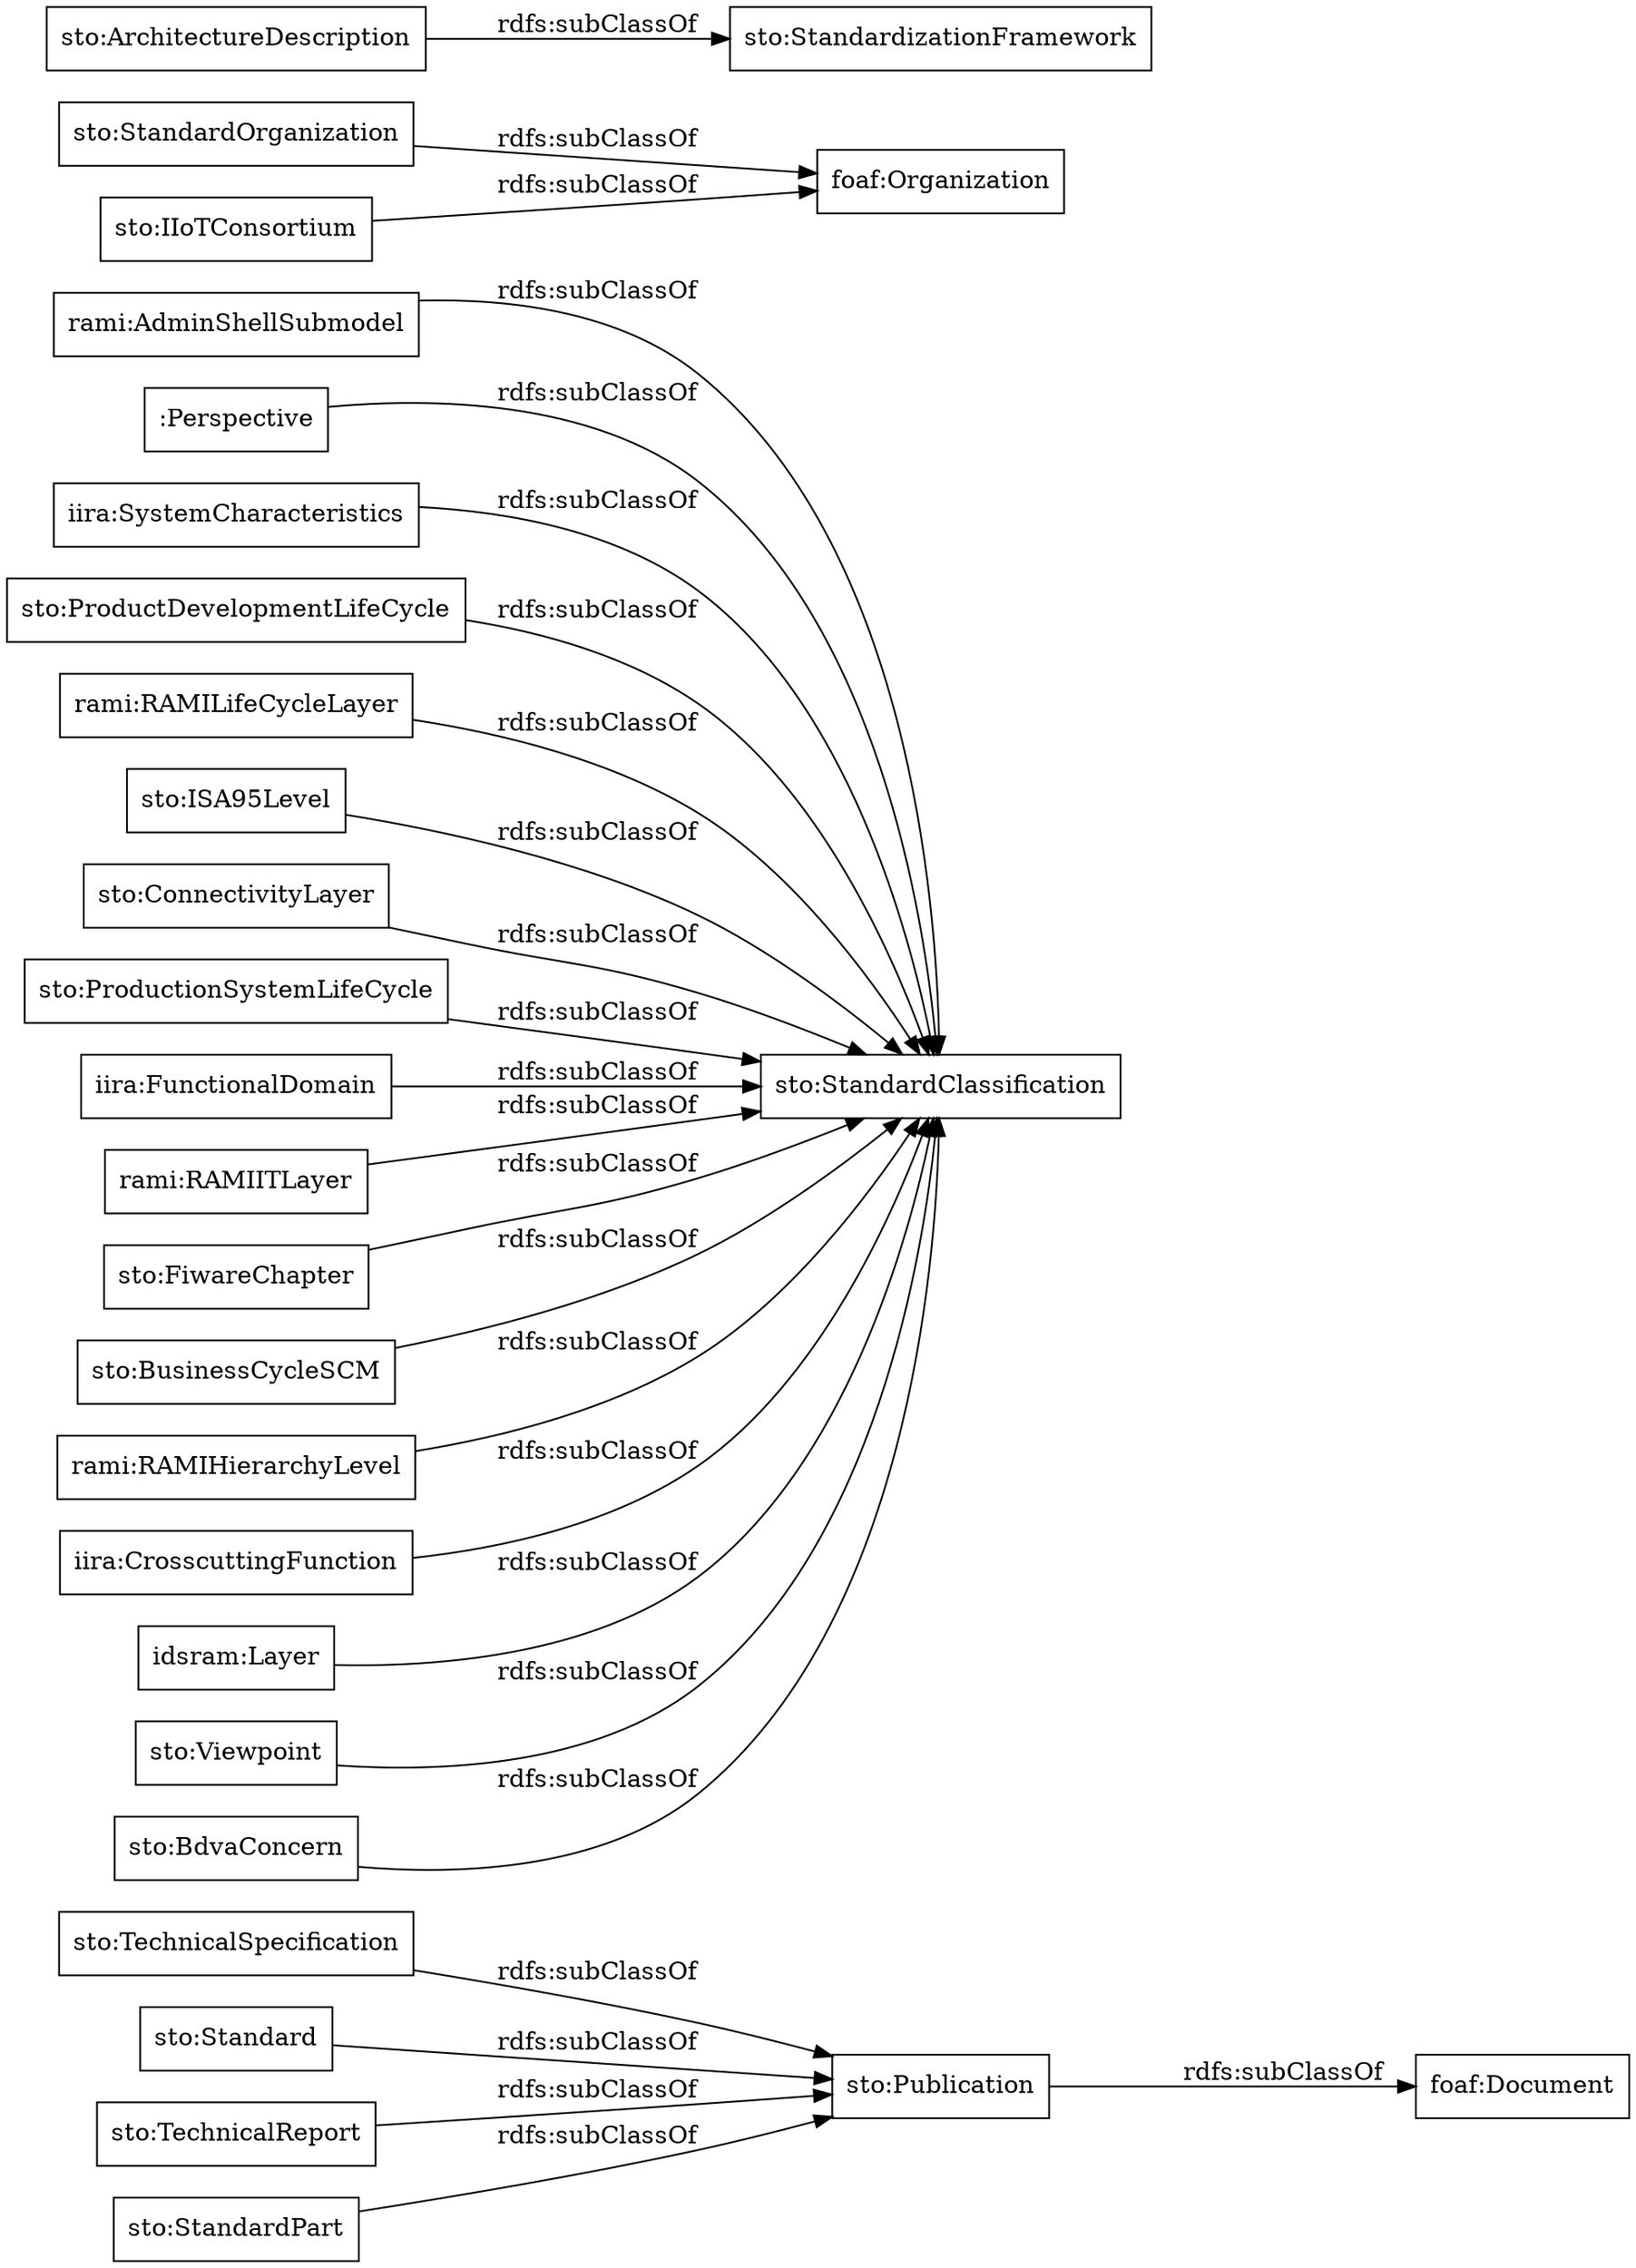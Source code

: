 digraph ar2dtool_diagram { 
rankdir=LR;
size="1000"
node [shape = rectangle, color="black"]; "foaf:Document" "rami:AdminShellSubmodel" ":Perspective" "iira:SystemCharacteristics" "sto:ProductDevelopmentLifeCycle" "rami:RAMILifeCycleLayer" "sto:ISA95Level" "sto:TechnicalSpecification" "sto:Standard" "sto:ConnectivityLayer" "foaf:Organization" "sto:TechnicalReport" "sto:StandardOrganization" "sto:ProductionSystemLifeCycle" "iira:FunctionalDomain" "sto:StandardPart" "rami:RAMIITLayer" "sto:ArchitectureDescription" "sto:StandardizationFramework" "sto:FiwareChapter" "sto:BusinessCycleSCM" "sto:IIoTConsortium" "sto:StandardClassification" "rami:RAMIHierarchyLevel" "iira:CrosscuttingFunction" "idsram:Layer" ; /*classes style*/
	"iira:CrosscuttingFunction" -> "sto:StandardClassification" [ label = "rdfs:subClassOf" ];
	"rami:RAMIHierarchyLevel" -> "sto:StandardClassification" [ label = "rdfs:subClassOf" ];
	"iira:FunctionalDomain" -> "sto:StandardClassification" [ label = "rdfs:subClassOf" ];
	"rami:RAMIITLayer" -> "sto:StandardClassification" [ label = "rdfs:subClassOf" ];
	"sto:ArchitectureDescription" -> "sto:StandardizationFramework" [ label = "rdfs:subClassOf" ];
	"sto:StandardOrganization" -> "foaf:Organization" [ label = "rdfs:subClassOf" ];
	"sto:ConnectivityLayer" -> "sto:StandardClassification" [ label = "rdfs:subClassOf" ];
	"rami:RAMILifeCycleLayer" -> "sto:StandardClassification" [ label = "rdfs:subClassOf" ];
	"sto:Viewpoint" -> "sto:StandardClassification" [ label = "rdfs:subClassOf" ];
	"sto:BdvaConcern" -> "sto:StandardClassification" [ label = "rdfs:subClassOf" ];
	"sto:TechnicalReport" -> "sto:Publication" [ label = "rdfs:subClassOf" ];
	"sto:Publication" -> "foaf:Document" [ label = "rdfs:subClassOf" ];
	"sto:ISA95Level" -> "sto:StandardClassification" [ label = "rdfs:subClassOf" ];
	"sto:ProductDevelopmentLifeCycle" -> "sto:StandardClassification" [ label = "rdfs:subClassOf" ];
	"sto:TechnicalSpecification" -> "sto:Publication" [ label = "rdfs:subClassOf" ];
	"iira:SystemCharacteristics" -> "sto:StandardClassification" [ label = "rdfs:subClassOf" ];
	":Perspective" -> "sto:StandardClassification" [ label = "rdfs:subClassOf" ];
	"sto:StandardPart" -> "sto:Publication" [ label = "rdfs:subClassOf" ];
	"sto:BusinessCycleSCM" -> "sto:StandardClassification" [ label = "rdfs:subClassOf" ];
	"sto:FiwareChapter" -> "sto:StandardClassification" [ label = "rdfs:subClassOf" ];
	"sto:ProductionSystemLifeCycle" -> "sto:StandardClassification" [ label = "rdfs:subClassOf" ];
	"sto:IIoTConsortium" -> "foaf:Organization" [ label = "rdfs:subClassOf" ];
	"idsram:Layer" -> "sto:StandardClassification" [ label = "rdfs:subClassOf" ];
	"rami:AdminShellSubmodel" -> "sto:StandardClassification" [ label = "rdfs:subClassOf" ];
	"sto:Standard" -> "sto:Publication" [ label = "rdfs:subClassOf" ];

}

